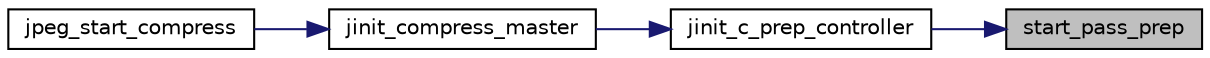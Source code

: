 digraph "start_pass_prep"
{
 // LATEX_PDF_SIZE
  bgcolor="transparent";
  edge [fontname="Helvetica",fontsize="10",labelfontname="Helvetica",labelfontsize="10"];
  node [fontname="Helvetica",fontsize="10",shape=record];
  rankdir="RL";
  Node38 [label="start_pass_prep",height=0.2,width=0.4,color="black", fillcolor="grey75", style="filled", fontcolor="black",tooltip=" "];
  Node38 -> Node39 [dir="back",color="midnightblue",fontsize="10",style="solid"];
  Node39 [label="jinit_c_prep_controller",height=0.2,width=0.4,color="black",URL="$jcprepct_8c.html#a1fc1aefb98fce350bea6e3664faceec8",tooltip=" "];
  Node39 -> Node40 [dir="back",color="midnightblue",fontsize="10",style="solid"];
  Node40 [label="jinit_compress_master",height=0.2,width=0.4,color="black",URL="$jcinit_8c.html#a9b434908559c6849283fcac944250b3b",tooltip=" "];
  Node40 -> Node41 [dir="back",color="midnightblue",fontsize="10",style="solid"];
  Node41 [label="jpeg_start_compress",height=0.2,width=0.4,color="black",URL="$jcapistd_8c.html#aacff7627af44bc9457601ba15577162d",tooltip=" "];
}
